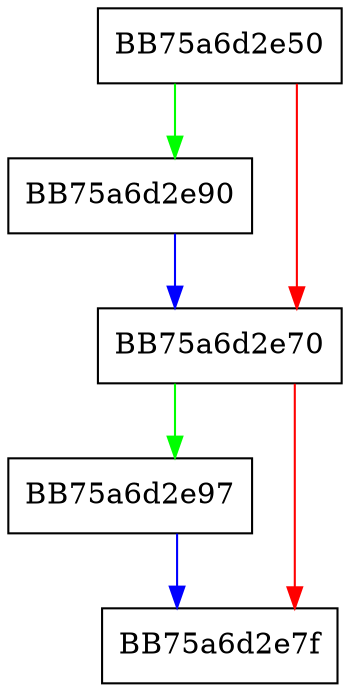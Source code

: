 digraph discardPatternsGroup {
  node [shape="box"];
  graph [splines=ortho];
  BB75a6d2e50 -> BB75a6d2e90 [color="green"];
  BB75a6d2e50 -> BB75a6d2e70 [color="red"];
  BB75a6d2e70 -> BB75a6d2e97 [color="green"];
  BB75a6d2e70 -> BB75a6d2e7f [color="red"];
  BB75a6d2e90 -> BB75a6d2e70 [color="blue"];
  BB75a6d2e97 -> BB75a6d2e7f [color="blue"];
}